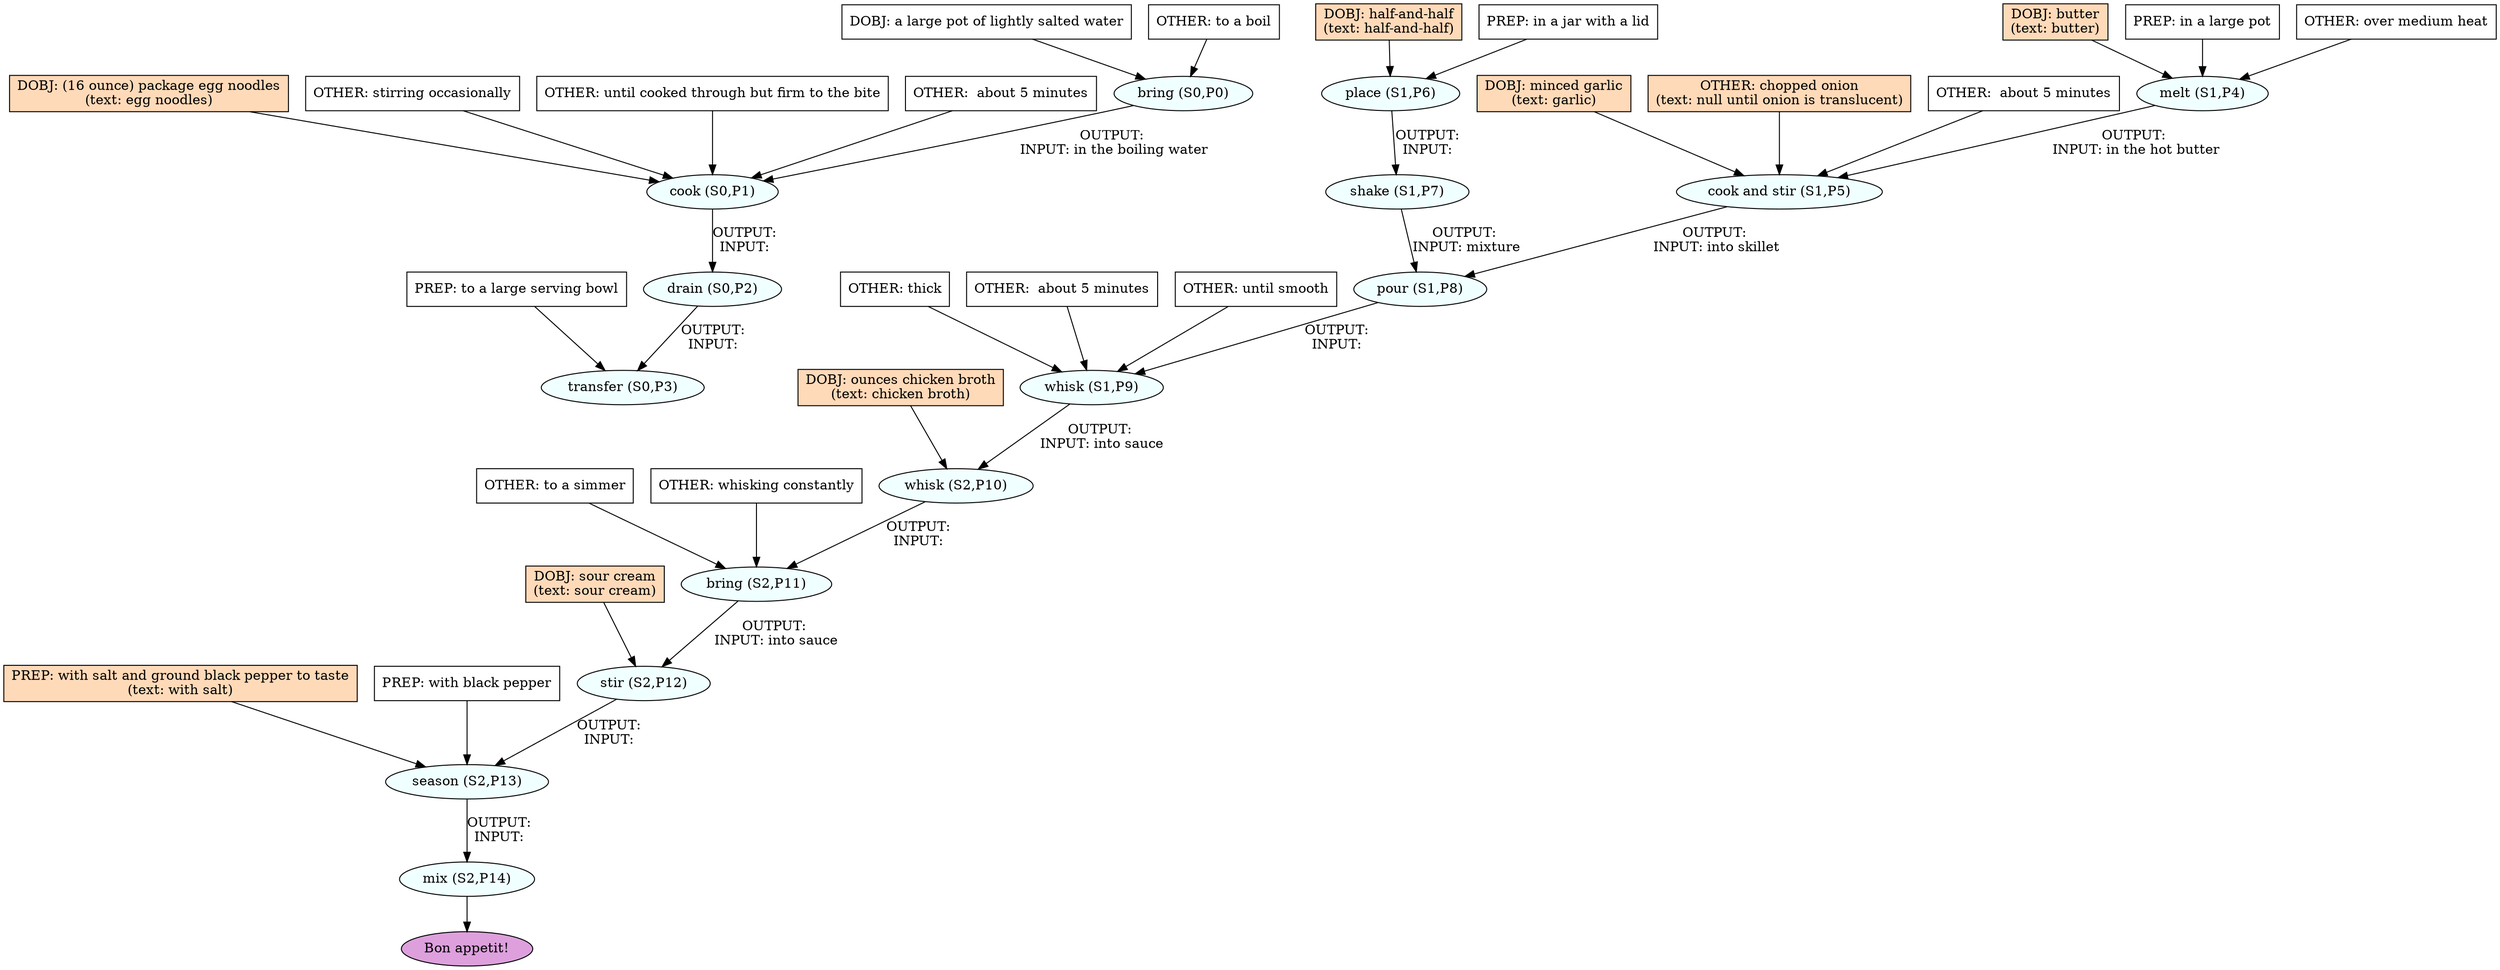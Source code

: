 digraph recipe {
E0[label="bring (S0,P0)", shape=oval, style=filled, fillcolor=azure]
E1[label="cook (S0,P1)", shape=oval, style=filled, fillcolor=azure]
E2[label="drain (S0,P2)", shape=oval, style=filled, fillcolor=azure]
E3[label="transfer (S0,P3)", shape=oval, style=filled, fillcolor=azure]
E4[label="melt (S1,P4)", shape=oval, style=filled, fillcolor=azure]
E5[label="cook and stir (S1,P5)", shape=oval, style=filled, fillcolor=azure]
E6[label="place (S1,P6)", shape=oval, style=filled, fillcolor=azure]
E7[label="shake (S1,P7)", shape=oval, style=filled, fillcolor=azure]
E8[label="pour (S1,P8)", shape=oval, style=filled, fillcolor=azure]
E9[label="whisk (S1,P9)", shape=oval, style=filled, fillcolor=azure]
E10[label="whisk (S2,P10)", shape=oval, style=filled, fillcolor=azure]
E11[label="bring (S2,P11)", shape=oval, style=filled, fillcolor=azure]
E12[label="stir (S2,P12)", shape=oval, style=filled, fillcolor=azure]
E13[label="season (S2,P13)", shape=oval, style=filled, fillcolor=azure]
E14[label="mix (S2,P14)", shape=oval, style=filled, fillcolor=azure]
D0[label="DOBJ: a large pot of lightly salted water", shape=box, style=filled, fillcolor=white]
D0 -> E0
O0_0[label="OTHER: to a boil", shape=box, style=filled, fillcolor=white]
O0_0 -> E0
D6[label="DOBJ: half-and-half
(text: half-and-half)", shape=box, style=filled, fillcolor=peachpuff]
D6 -> E6
P6_0[label="PREP: in a jar with a lid", shape=box, style=filled, fillcolor=white]
P6_0 -> E6
D4[label="DOBJ: butter
(text: butter)", shape=box, style=filled, fillcolor=peachpuff]
D4 -> E4
P4_0[label="PREP: in a large pot", shape=box, style=filled, fillcolor=white]
P4_0 -> E4
O4_0[label="OTHER: over medium heat", shape=box, style=filled, fillcolor=white]
O4_0 -> E4
D1_ing[label="DOBJ: (16 ounce) package egg noodles
(text: egg noodles)", shape=box, style=filled, fillcolor=peachpuff]
D1_ing -> E1
E0 -> E1 [label="OUTPUT: 
INPUT: in the boiling water"]
O1_0_0[label="OTHER: stirring occasionally", shape=box, style=filled, fillcolor=white]
O1_0_0 -> E1
O1_1_0[label="OTHER: until cooked through but firm to the bite", shape=box, style=filled, fillcolor=white]
O1_1_0 -> E1
O1_1_1[label="OTHER:  about 5 minutes", shape=box, style=filled, fillcolor=white]
O1_1_1 -> E1
E1 -> E2 [label="OUTPUT: 
INPUT: "]
E2 -> E3 [label="OUTPUT: 
INPUT: "]
P3_0_0[label="PREP: to a large serving bowl", shape=box, style=filled, fillcolor=white]
P3_0_0 -> E3
D5_ing[label="DOBJ: minced garlic
(text: garlic)", shape=box, style=filled, fillcolor=peachpuff]
D5_ing -> E5
E4 -> E5 [label="OUTPUT: 
INPUT: in the hot butter"]
O5_0_ing[label="OTHER: chopped onion
(text: null until onion is translucent)", shape=box, style=filled, fillcolor=peachpuff]
O5_0_ing -> E5
O5_0_0[label="OTHER:  about 5 minutes", shape=box, style=filled, fillcolor=white]
O5_0_0 -> E5
E6 -> E7 [label="OUTPUT: 
INPUT: "]
E7 -> E8 [label="OUTPUT: 
INPUT: mixture"]
E5 -> E8 [label="OUTPUT: 
INPUT: into skillet"]
E8 -> E9 [label="OUTPUT: 
INPUT: "]
O9_0_0[label="OTHER: thick", shape=box, style=filled, fillcolor=white]
O9_0_0 -> E9
O9_0_1[label="OTHER:  about 5 minutes", shape=box, style=filled, fillcolor=white]
O9_0_1 -> E9
O9_0_2[label="OTHER: until smooth", shape=box, style=filled, fillcolor=white]
O9_0_2 -> E9
D10_ing[label="DOBJ: ounces chicken broth
(text: chicken broth)", shape=box, style=filled, fillcolor=peachpuff]
D10_ing -> E10
E9 -> E10 [label="OUTPUT: 
INPUT: into sauce"]
E10 -> E11 [label="OUTPUT: 
INPUT: "]
O11_0_0[label="OTHER: to a simmer", shape=box, style=filled, fillcolor=white]
O11_0_0 -> E11
O11_1_0[label="OTHER: whisking constantly", shape=box, style=filled, fillcolor=white]
O11_1_0 -> E11
D12_ing[label="DOBJ: sour cream
(text: sour cream)", shape=box, style=filled, fillcolor=peachpuff]
D12_ing -> E12
E11 -> E12 [label="OUTPUT: 
INPUT: into sauce"]
E12 -> E13 [label="OUTPUT: 
INPUT: "]
P13_0_ing[label="PREP: with salt and ground black pepper to taste
(text: with salt)", shape=box, style=filled, fillcolor=peachpuff]
P13_0_ing -> E13
P13_0_0[label="PREP: with black pepper", shape=box, style=filled, fillcolor=white]
P13_0_0 -> E13
E13 -> E14 [label="OUTPUT: 
INPUT: "]
EOR[label="Bon appetit!", shape=oval, style=filled, fillcolor=plum]
E14 -> EOR
}

